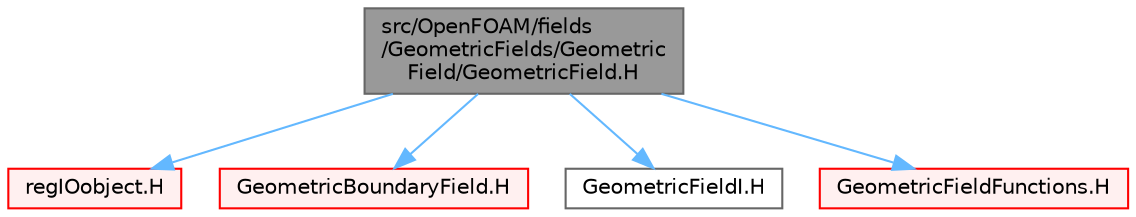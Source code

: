 digraph "src/OpenFOAM/fields/GeometricFields/GeometricField/GeometricField.H"
{
 // LATEX_PDF_SIZE
  bgcolor="transparent";
  edge [fontname=Helvetica,fontsize=10,labelfontname=Helvetica,labelfontsize=10];
  node [fontname=Helvetica,fontsize=10,shape=box,height=0.2,width=0.4];
  Node1 [id="Node000001",label="src/OpenFOAM/fields\l/GeometricFields/Geometric\lField/GeometricField.H",height=0.2,width=0.4,color="gray40", fillcolor="grey60", style="filled", fontcolor="black",tooltip=" "];
  Node1 -> Node2 [id="edge1_Node000001_Node000002",color="steelblue1",style="solid",tooltip=" "];
  Node2 [id="Node000002",label="regIOobject.H",height=0.2,width=0.4,color="red", fillcolor="#FFF0F0", style="filled",URL="$regIOobject_8H.html",tooltip=" "];
  Node1 -> Node123 [id="edge2_Node000001_Node000123",color="steelblue1",style="solid",tooltip=" "];
  Node123 [id="Node000123",label="GeometricBoundaryField.H",height=0.2,width=0.4,color="red", fillcolor="#FFF0F0", style="filled",URL="$GeometricBoundaryField_8H.html",tooltip=" "];
  Node1 -> Node245 [id="edge3_Node000001_Node000245",color="steelblue1",style="solid",tooltip=" "];
  Node245 [id="Node000245",label="GeometricFieldI.H",height=0.2,width=0.4,color="grey40", fillcolor="white", style="filled",URL="$GeometricFieldI_8H.html",tooltip=" "];
  Node1 -> Node246 [id="edge4_Node000001_Node000246",color="steelblue1",style="solid",tooltip=" "];
  Node246 [id="Node000246",label="GeometricFieldFunctions.H",height=0.2,width=0.4,color="red", fillcolor="#FFF0F0", style="filled",URL="$GeometricFieldFunctions_8H.html",tooltip=" "];
}
